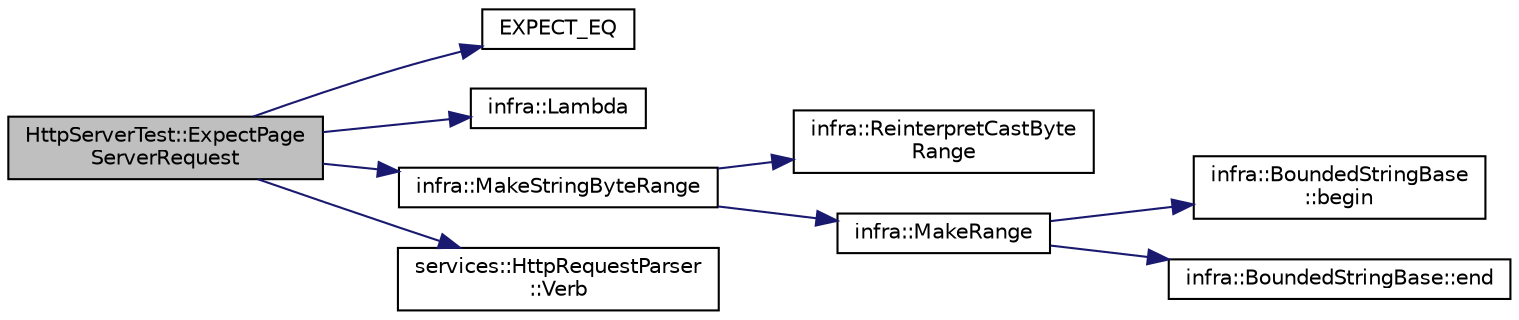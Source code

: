 digraph "HttpServerTest::ExpectPageServerRequest"
{
 // INTERACTIVE_SVG=YES
  edge [fontname="Helvetica",fontsize="10",labelfontname="Helvetica",labelfontsize="10"];
  node [fontname="Helvetica",fontsize="10",shape=record];
  rankdir="LR";
  Node7 [label="HttpServerTest::ExpectPage\lServerRequest",height=0.2,width=0.4,color="black", fillcolor="grey75", style="filled", fontcolor="black"];
  Node7 -> Node8 [color="midnightblue",fontsize="10",style="solid",fontname="Helvetica"];
  Node8 [label="EXPECT_EQ",height=0.2,width=0.4,color="black", fillcolor="white", style="filled",URL="$d6/def/_test_json_8cpp.html#a82745227e2f0a8edbb4ae630d88a8e86"];
  Node7 -> Node9 [color="midnightblue",fontsize="10",style="solid",fontname="Helvetica"];
  Node9 [label="infra::Lambda",height=0.2,width=0.4,color="black", fillcolor="white", style="filled",URL="$d0/de3/namespaceinfra.html#ad3c6bd8ed52c76540399aec31f6159d7"];
  Node7 -> Node10 [color="midnightblue",fontsize="10",style="solid",fontname="Helvetica"];
  Node10 [label="infra::MakeStringByteRange",height=0.2,width=0.4,color="black", fillcolor="white", style="filled",URL="$d0/de3/namespaceinfra.html#ada3a6e749c2700d472e0c09ea78eda20"];
  Node10 -> Node11 [color="midnightblue",fontsize="10",style="solid",fontname="Helvetica"];
  Node11 [label="infra::ReinterpretCastByte\lRange",height=0.2,width=0.4,color="black", fillcolor="white", style="filled",URL="$d0/de3/namespaceinfra.html#a74203fdf2e029d2667c7e4925092cc9a"];
  Node10 -> Node12 [color="midnightblue",fontsize="10",style="solid",fontname="Helvetica"];
  Node12 [label="infra::MakeRange",height=0.2,width=0.4,color="black", fillcolor="white", style="filled",URL="$d0/de3/namespaceinfra.html#afe38b7d4318537de2f28b244211c4275"];
  Node12 -> Node13 [color="midnightblue",fontsize="10",style="solid",fontname="Helvetica"];
  Node13 [label="infra::BoundedStringBase\l::begin",height=0.2,width=0.4,color="black", fillcolor="white", style="filled",URL="$d1/d2a/classinfra_1_1_bounded_string_base.html#aef23e4250cad2fdc69ccc39f68734233"];
  Node12 -> Node14 [color="midnightblue",fontsize="10",style="solid",fontname="Helvetica"];
  Node14 [label="infra::BoundedStringBase::end",height=0.2,width=0.4,color="black", fillcolor="white", style="filled",URL="$d1/d2a/classinfra_1_1_bounded_string_base.html#af5021f1ea3898146d0a55c2895f07dbf"];
  Node7 -> Node15 [color="midnightblue",fontsize="10",style="solid",fontname="Helvetica"];
  Node15 [label="services::HttpRequestParser\l::Verb",height=0.2,width=0.4,color="black", fillcolor="white", style="filled",URL="$db/d75/classservices_1_1_http_request_parser.html#ac50a9201994477e4748edb5c87252a88"];
}
